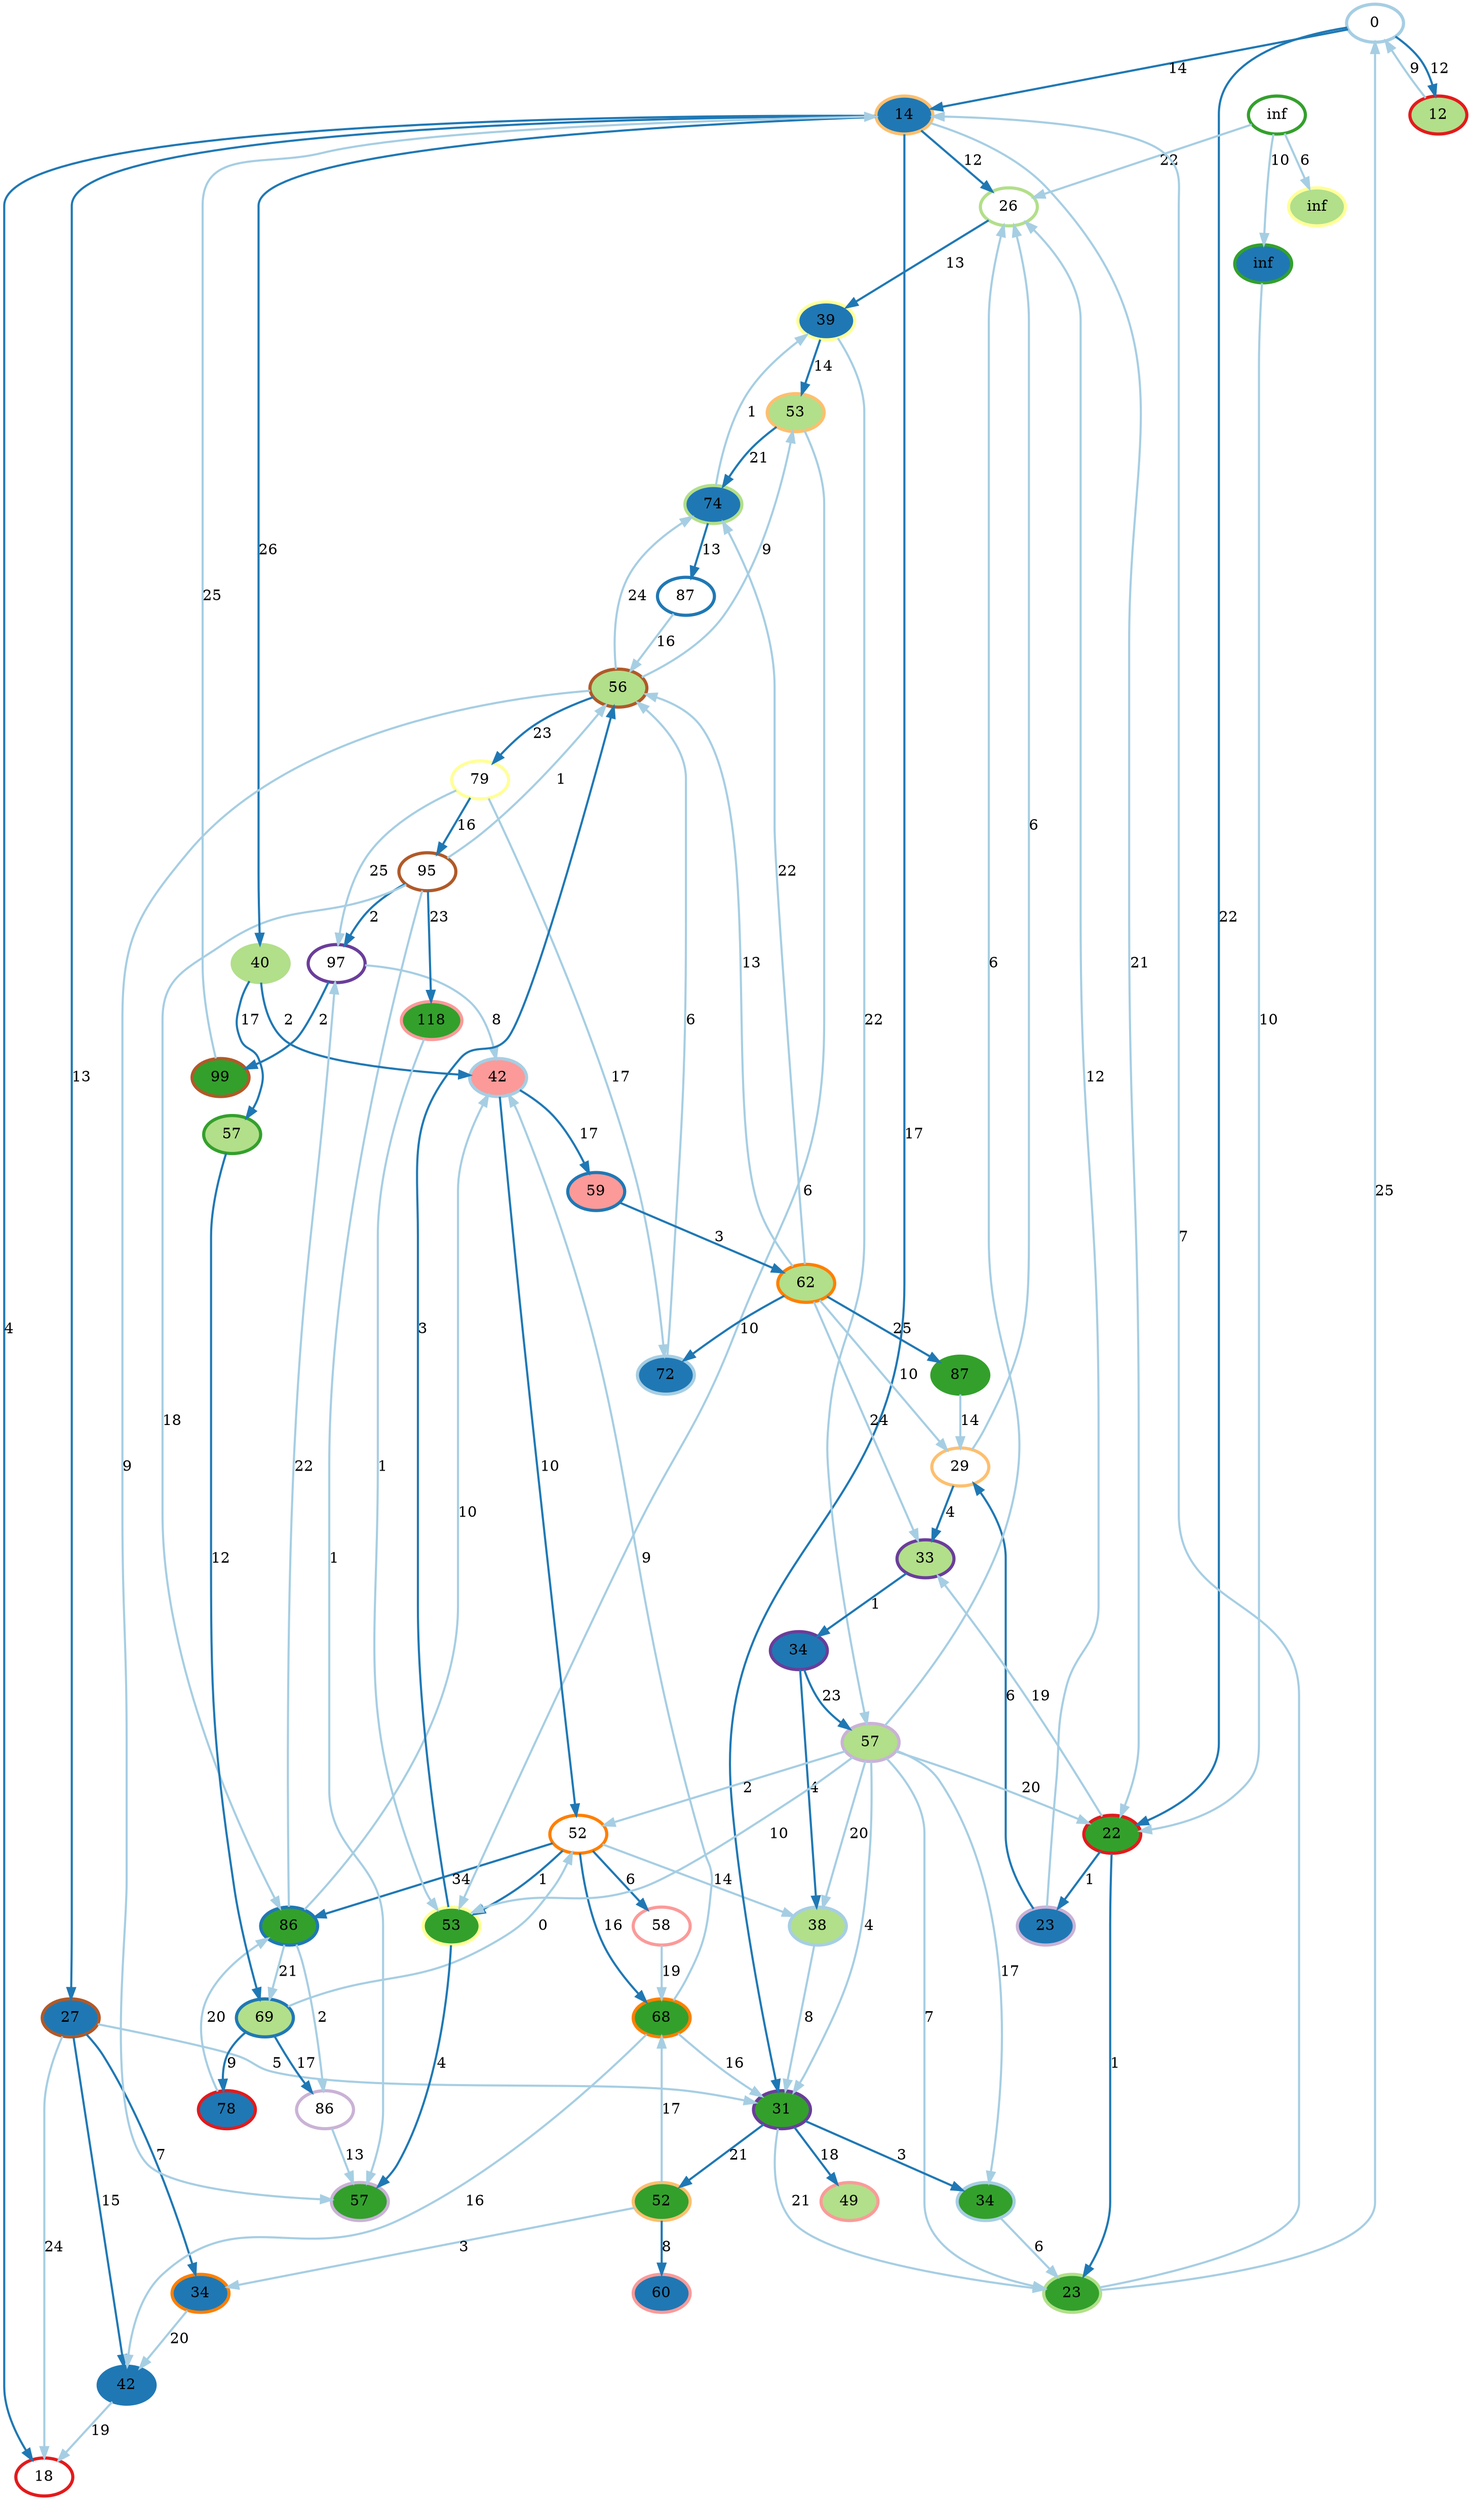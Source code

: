 digraph G {
    0 [penwidth=3,label="0",color=1, colorscheme=paired12]
    1 [penwidth=3,label="87",color=2, colorscheme=paired12]
    2 [penwidth=3,label="26",color=3, colorscheme=paired12]
    3 [penwidth=3,label="inf",color=4, colorscheme=paired12]
    4 [penwidth=3,label="58",color=5, colorscheme=paired12]
    5 [penwidth=3,label="18",color=6, colorscheme=paired12]
    6 [penwidth=3,label="29",color=7, colorscheme=paired12]
    7 [penwidth=3,label="52",color=8, colorscheme=paired12]
    8 [penwidth=3,label="86",color=9, colorscheme=paired12]
    9 [penwidth=3,label="97",color=10, colorscheme=paired12]
    10 [penwidth=3,label="79",color=11, colorscheme=paired12]
    11 [penwidth=3,label="95",color=12, colorscheme=paired12]
    12 [penwidth=3,label="72",color=1, colorscheme=paired12,style=filled,fillcolor=2]
    13 [penwidth=3,label="42",color=2, colorscheme=paired12,style=filled,fillcolor=2]
    14 [penwidth=3,label="74",color=3, colorscheme=paired12,style=filled,fillcolor=2]
    15 [penwidth=3,label="inf",color=4, colorscheme=paired12,style=filled,fillcolor=2]
    16 [penwidth=3,label="60",color=5, colorscheme=paired12,style=filled,fillcolor=2]
    17 [penwidth=3,label="78",color=6, colorscheme=paired12,style=filled,fillcolor=2]
    18 [penwidth=3,label="14",color=7, colorscheme=paired12,style=filled,fillcolor=2]
    19 [penwidth=3,label="34",color=8, colorscheme=paired12,style=filled,fillcolor=2]
    20 [penwidth=3,label="23",color=9, colorscheme=paired12,style=filled,fillcolor=2]
    21 [penwidth=3,label="34",color=10, colorscheme=paired12,style=filled,fillcolor=2]
    22 [penwidth=3,label="39",color=11, colorscheme=paired12,style=filled,fillcolor=2]
    23 [penwidth=3,label="27",color=12, colorscheme=paired12,style=filled,fillcolor=2]
    24 [penwidth=3,label="38",color=1, colorscheme=paired12,style=filled,fillcolor=3]
    25 [penwidth=3,label="69",color=2, colorscheme=paired12,style=filled,fillcolor=3]
    26 [penwidth=3,label="40",color=3, colorscheme=paired12,style=filled,fillcolor=3]
    27 [penwidth=3,label="57",color=4, colorscheme=paired12,style=filled,fillcolor=3]
    28 [penwidth=3,label="49",color=5, colorscheme=paired12,style=filled,fillcolor=3]
    29 [penwidth=3,label="12",color=6, colorscheme=paired12,style=filled,fillcolor=3]
    30 [penwidth=3,label="53",color=7, colorscheme=paired12,style=filled,fillcolor=3]
    31 [penwidth=3,label="62",color=8, colorscheme=paired12,style=filled,fillcolor=3]
    32 [penwidth=3,label="57",color=9, colorscheme=paired12,style=filled,fillcolor=3]
    33 [penwidth=3,label="33",color=10, colorscheme=paired12,style=filled,fillcolor=3]
    34 [penwidth=3,label="inf",color=11, colorscheme=paired12,style=filled,fillcolor=3]
    35 [penwidth=3,label="56",color=12, colorscheme=paired12,style=filled,fillcolor=3]
    36 [penwidth=3,label="34",color=1, colorscheme=paired12,style=filled,fillcolor=4]
    37 [penwidth=3,label="86",color=2, colorscheme=paired12,style=filled,fillcolor=4]
    38 [penwidth=3,label="23",color=3, colorscheme=paired12,style=filled,fillcolor=4]
    39 [penwidth=3,label="87",color=4, colorscheme=paired12,style=filled,fillcolor=4]
    40 [penwidth=3,label="118",color=5, colorscheme=paired12,style=filled,fillcolor=4]
    41 [penwidth=3,label="22",color=6, colorscheme=paired12,style=filled,fillcolor=4]
    42 [penwidth=3,label="52",color=7, colorscheme=paired12,style=filled,fillcolor=4]
    43 [penwidth=3,label="68",color=8, colorscheme=paired12,style=filled,fillcolor=4]
    44 [penwidth=3,label="57",color=9, colorscheme=paired12,style=filled,fillcolor=4]
    45 [penwidth=3,label="31",color=10, colorscheme=paired12,style=filled,fillcolor=4]
    46 [penwidth=3,label="53",color=11, colorscheme=paired12,style=filled,fillcolor=4]
    47 [penwidth=3,label="99",color=12, colorscheme=paired12,style=filled,fillcolor=4]
    48 [penwidth=3,label="42",color=1, colorscheme=paired12,style=filled,fillcolor=5]
    49 [penwidth=3,label="59",color=2, colorscheme=paired12,style=filled,fillcolor=5]

    11 -> 9 [penwidth=2,label="2",color=2, colorscheme=paired12]
    9 -> 47 [penwidth=2,label="2",color=2, colorscheme=paired12]
    0 -> 29 [penwidth=2,label="12",color=2, colorscheme=paired12]
    43 -> 45 [penwidth=2,label="16",color=1, colorscheme=paired12]
    10 -> 9 [penwidth=2,label="25",color=1, colorscheme=paired12]
    3 -> 15 [penwidth=2,label="10",color=1, colorscheme=paired12]
    48 -> 49 [penwidth=2,label="17",color=2, colorscheme=paired12]
    22 -> 32 [penwidth=2,label="22",color=1, colorscheme=paired12]
    33 -> 21 [penwidth=2,label="1",color=2, colorscheme=paired12]
    18 -> 26 [penwidth=2,label="26",color=2, colorscheme=paired12]
    26 -> 27 [penwidth=2,label="17",color=2, colorscheme=paired12]
    49 -> 31 [penwidth=2,label="3",color=2, colorscheme=paired12]
    18 -> 45 [penwidth=2,label="17",color=2, colorscheme=paired12]
    35 -> 14 [penwidth=2,label="24",color=1, colorscheme=paired12]
    48 -> 7 [penwidth=2,label="10",color=2, colorscheme=paired12]
    7 -> 46 [penwidth=2,label="1",color=2, colorscheme=paired12]
    11 -> 35 [penwidth=2,label="1",color=1, colorscheme=paired12]
    47 -> 18 [penwidth=2,label="25",color=1, colorscheme=paired12]
    32 -> 46 [penwidth=2,label="10",color=1, colorscheme=paired12]
    36 -> 38 [penwidth=2,label="6",color=1, colorscheme=paired12]
    31 -> 14 [penwidth=2,label="22",color=1, colorscheme=paired12]
    45 -> 28 [penwidth=2,label="18",color=2, colorscheme=paired12]
    37 -> 25 [penwidth=2,label="21",color=1, colorscheme=paired12]
    21 -> 32 [penwidth=2,label="23",color=2, colorscheme=paired12]
    25 -> 17 [penwidth=2,label="9",color=2, colorscheme=paired12]
    18 -> 5 [penwidth=2,label="4",color=2, colorscheme=paired12]
    11 -> 37 [penwidth=2,label="18",color=1, colorscheme=paired12]
    7 -> 24 [penwidth=2,label="14",color=1, colorscheme=paired12]
    31 -> 33 [penwidth=2,label="24",color=1, colorscheme=paired12]
    32 -> 7 [penwidth=2,label="2",color=1, colorscheme=paired12]
    45 -> 38 [penwidth=2,label="21",color=1, colorscheme=paired12]
    38 -> 18 [penwidth=2,label="7",color=1, colorscheme=paired12]
    20 -> 6 [penwidth=2,label="6",color=2, colorscheme=paired12]
    6 -> 33 [penwidth=2,label="4",color=2, colorscheme=paired12]
    25 -> 7 [penwidth=2,label="0",color=1, colorscheme=paired12]
    9 -> 48 [penwidth=2,label="8",color=1, colorscheme=paired12]
    0 -> 18 [penwidth=2,label="14",color=2, colorscheme=paired12]
    26 -> 48 [penwidth=2,label="2",color=2, colorscheme=paired12]
    37 -> 8 [penwidth=2,label="2",color=1, colorscheme=paired12]
    18 -> 2 [penwidth=2,label="12",color=2, colorscheme=paired12]
    18 -> 23 [penwidth=2,label="13",color=2, colorscheme=paired12]
    41 -> 20 [penwidth=2,label="1",color=2, colorscheme=paired12]
    17 -> 37 [penwidth=2,label="20",color=1, colorscheme=paired12]
    11 -> 44 [penwidth=2,label="1",color=1, colorscheme=paired12]
    31 -> 39 [penwidth=2,label="25",color=2, colorscheme=paired12]
    35 -> 44 [penwidth=2,label="9",color=1, colorscheme=paired12]
    12 -> 35 [penwidth=2,label="6",color=1, colorscheme=paired12]
    32 -> 38 [penwidth=2,label="7",color=1, colorscheme=paired12]
    35 -> 30 [penwidth=2,label="9",color=1, colorscheme=paired12]
    11 -> 40 [penwidth=2,label="23",color=2, colorscheme=paired12]
    41 -> 33 [penwidth=2,label="19",color=1, colorscheme=paired12]
    23 -> 45 [penwidth=2,label="5",color=1, colorscheme=paired12]
    21 -> 24 [penwidth=2,label="4",color=2, colorscheme=paired12]
    42 -> 43 [penwidth=2,label="17",color=1, colorscheme=paired12]
    0 -> 41 [penwidth=2,label="22",color=2, colorscheme=paired12]
    27 -> 25 [penwidth=2,label="12",color=2, colorscheme=paired12]
    7 -> 43 [penwidth=2,label="16",color=2, colorscheme=paired12]
    7 -> 37 [penwidth=2,label="34",color=2, colorscheme=paired12]
    31 -> 6 [penwidth=2,label="10",color=1, colorscheme=paired12]
    23 -> 5 [penwidth=2,label="24",color=1, colorscheme=paired12]
    45 -> 36 [penwidth=2,label="3",color=2, colorscheme=paired12]
    10 -> 11 [penwidth=2,label="16",color=2, colorscheme=paired12]
    30 -> 46 [penwidth=2,label="6",color=1, colorscheme=paired12]
    37 -> 9 [penwidth=2,label="22",color=1, colorscheme=paired12]
    32 -> 2 [penwidth=2,label="6",color=1, colorscheme=paired12]
    42 -> 16 [penwidth=2,label="8",color=2, colorscheme=paired12]
    32 -> 24 [penwidth=2,label="20",color=1, colorscheme=paired12]
    22 -> 30 [penwidth=2,label="14",color=2, colorscheme=paired12]
    13 -> 5 [penwidth=2,label="19",color=1, colorscheme=paired12]
    23 -> 19 [penwidth=2,label="7",color=2, colorscheme=paired12]
    14 -> 1 [penwidth=2,label="13",color=2, colorscheme=paired12]
    1 -> 35 [penwidth=2,label="16",color=1, colorscheme=paired12]
    7 -> 4 [penwidth=2,label="6",color=2, colorscheme=paired12]
    8 -> 44 [penwidth=2,label="13",color=1, colorscheme=paired12]
    14 -> 22 [penwidth=2,label="1",color=1, colorscheme=paired12]
    30 -> 14 [penwidth=2,label="21",color=2, colorscheme=paired12]
    45 -> 42 [penwidth=2,label="21",color=2, colorscheme=paired12]
    20 -> 2 [penwidth=2,label="12",color=1, colorscheme=paired12]
    43 -> 48 [penwidth=2,label="9",color=1, colorscheme=paired12]
    38 -> 0 [penwidth=2,label="25",color=1, colorscheme=paired12]
    31 -> 12 [penwidth=2,label="10",color=2, colorscheme=paired12]
    24 -> 45 [penwidth=2,label="8",color=1, colorscheme=paired12]
    40 -> 46 [penwidth=2,label="1",color=1, colorscheme=paired12]
    23 -> 13 [penwidth=2,label="15",color=2, colorscheme=paired12]
    19 -> 13 [penwidth=2,label="20",color=1, colorscheme=paired12]
    3 -> 34 [penwidth=2,label="6",color=1, colorscheme=paired12]
    32 -> 36 [penwidth=2,label="17",color=1, colorscheme=paired12]
    31 -> 35 [penwidth=2,label="13",color=1, colorscheme=paired12]
    32 -> 45 [penwidth=2,label="4",color=1, colorscheme=paired12]
    15 -> 41 [penwidth=2,label="10",color=1, colorscheme=paired12]
    3 -> 2 [penwidth=2,label="22",color=1, colorscheme=paired12]
    10 -> 12 [penwidth=2,label="17",color=1, colorscheme=paired12]
    6 -> 2 [penwidth=2,label="6",color=1, colorscheme=paired12]
    46 -> 35 [penwidth=2,label="3",color=2, colorscheme=paired12]
    18 -> 41 [penwidth=2,label="21",color=1, colorscheme=paired12]
    4 -> 43 [penwidth=2,label="19",color=1, colorscheme=paired12]
    25 -> 8 [penwidth=2,label="17",color=2, colorscheme=paired12]
    29 -> 0 [penwidth=2,label="9",color=1, colorscheme=paired12]
    39 -> 6 [penwidth=2,label="14",color=1, colorscheme=paired12]
    32 -> 41 [penwidth=2,label="20",color=1, colorscheme=paired12]
    2 -> 22 [penwidth=2,label="13",color=2, colorscheme=paired12]
    37 -> 48 [penwidth=2,label="10",color=1, colorscheme=paired12]
    42 -> 19 [penwidth=2,label="3",color=1, colorscheme=paired12]
    46 -> 44 [penwidth=2,label="4",color=2, colorscheme=paired12]
    35 -> 10 [penwidth=2,label="23",color=2, colorscheme=paired12]
    41 -> 38 [penwidth=2,label="1",color=2, colorscheme=paired12]
    43 -> 13 [penwidth=2,label="16",color=1, colorscheme=paired12]
}